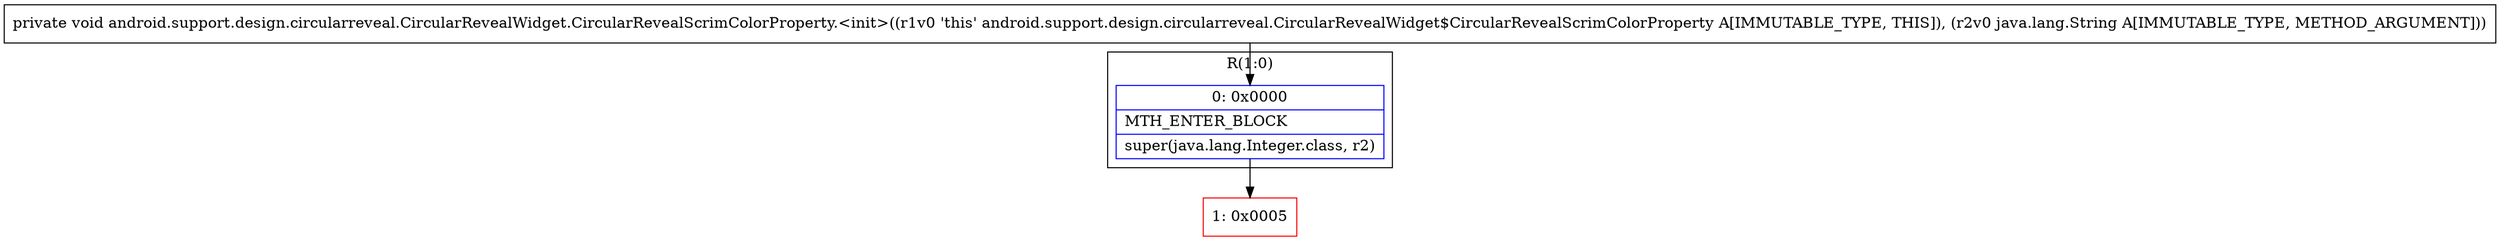 digraph "CFG forandroid.support.design.circularreveal.CircularRevealWidget.CircularRevealScrimColorProperty.\<init\>(Ljava\/lang\/String;)V" {
subgraph cluster_Region_1082841196 {
label = "R(1:0)";
node [shape=record,color=blue];
Node_0 [shape=record,label="{0\:\ 0x0000|MTH_ENTER_BLOCK\l|super(java.lang.Integer.class, r2)\l}"];
}
Node_1 [shape=record,color=red,label="{1\:\ 0x0005}"];
MethodNode[shape=record,label="{private void android.support.design.circularreveal.CircularRevealWidget.CircularRevealScrimColorProperty.\<init\>((r1v0 'this' android.support.design.circularreveal.CircularRevealWidget$CircularRevealScrimColorProperty A[IMMUTABLE_TYPE, THIS]), (r2v0 java.lang.String A[IMMUTABLE_TYPE, METHOD_ARGUMENT])) }"];
MethodNode -> Node_0;
Node_0 -> Node_1;
}

